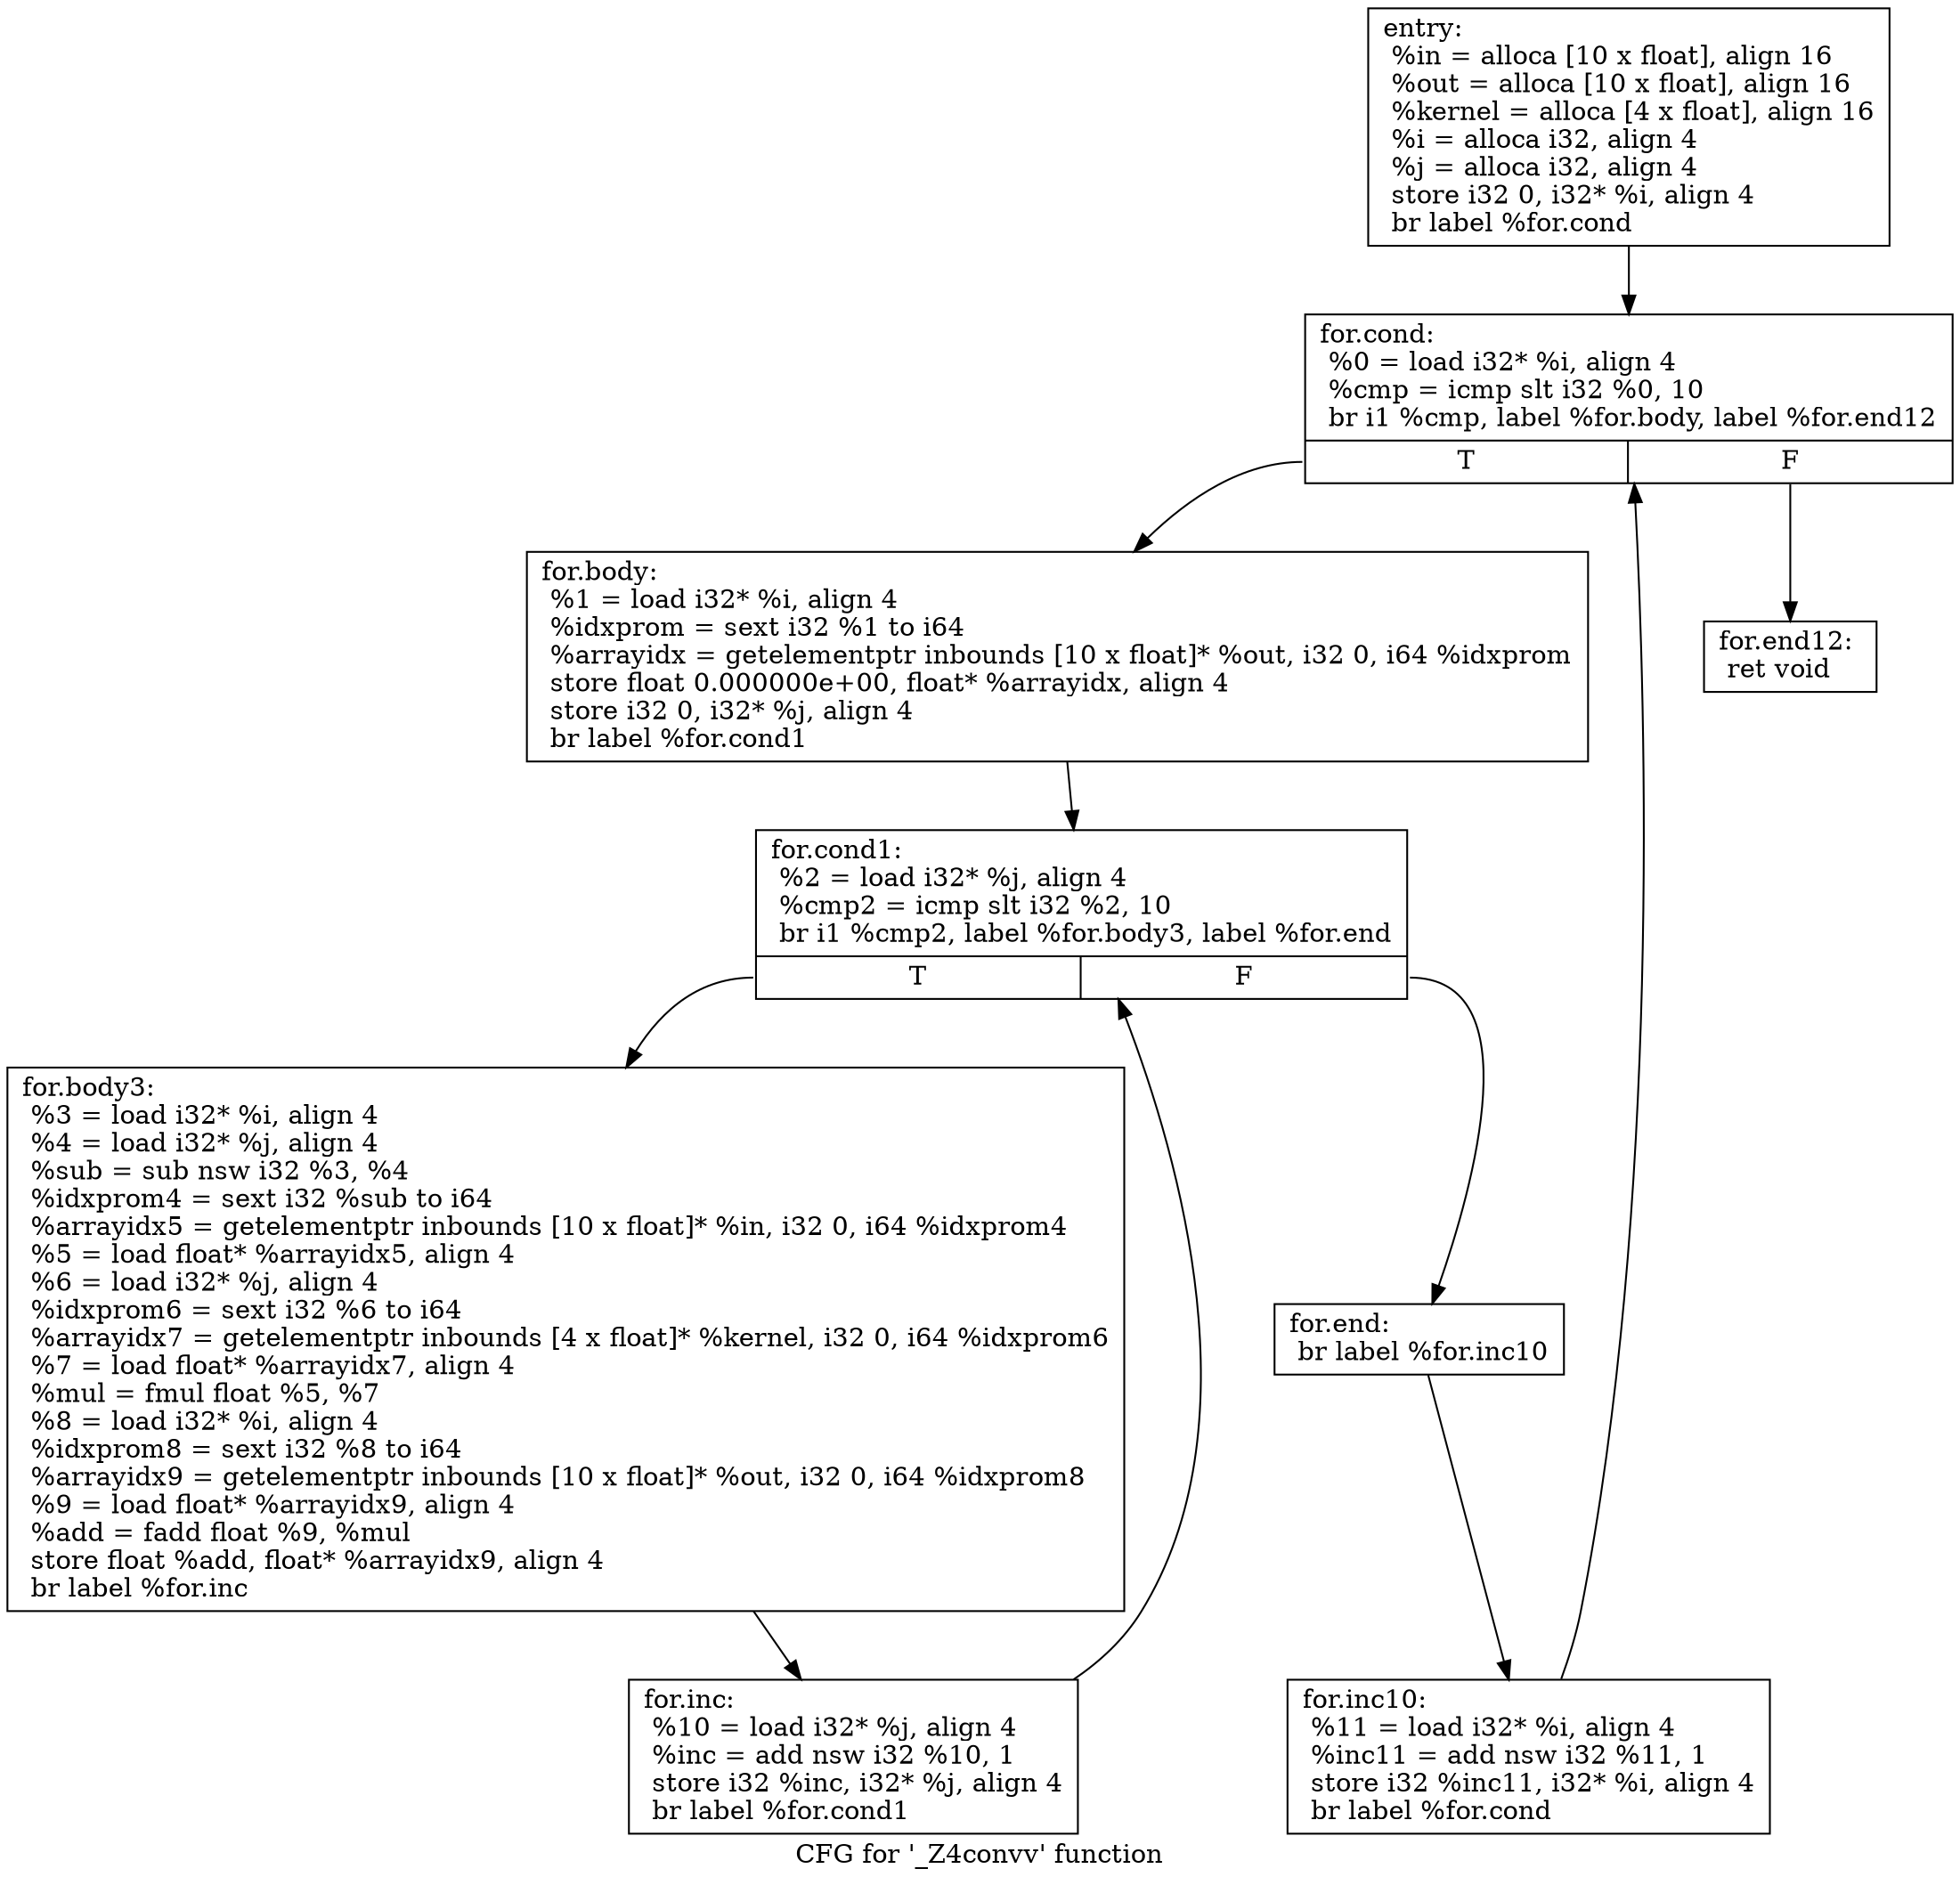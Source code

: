digraph "CFG for '_Z4convv' function" {
	label="CFG for '_Z4convv' function";

	Node0xf959e0 [shape=record,label="{entry:\l  %in = alloca [10 x float], align 16\l  %out = alloca [10 x float], align 16\l  %kernel = alloca [4 x float], align 16\l  %i = alloca i32, align 4\l  %j = alloca i32, align 4\l  store i32 0, i32* %i, align 4\l  br label %for.cond\l}"];
	Node0xf959e0 -> Node0xf983c0;
	Node0xf983c0 [shape=record,label="{for.cond:                                         \l  %0 = load i32* %i, align 4\l  %cmp = icmp slt i32 %0, 10\l  br i1 %cmp, label %for.body, label %for.end12\l|{<s0>T|<s1>F}}"];
	Node0xf983c0:s0 -> Node0xf98420;
	Node0xf983c0:s1 -> Node0xf97300;
	Node0xf98420 [shape=record,label="{for.body:                                         \l  %1 = load i32* %i, align 4\l  %idxprom = sext i32 %1 to i64\l  %arrayidx = getelementptr inbounds [10 x float]* %out, i32 0, i64 %idxprom\l  store float 0.000000e+00, float* %arrayidx, align 4\l  store i32 0, i32* %j, align 4\l  br label %for.cond1\l}"];
	Node0xf98420 -> Node0xf98480;
	Node0xf98480 [shape=record,label="{for.cond1:                                        \l  %2 = load i32* %j, align 4\l  %cmp2 = icmp slt i32 %2, 10\l  br i1 %cmp2, label %for.body3, label %for.end\l|{<s0>T|<s1>F}}"];
	Node0xf98480:s0 -> Node0xf984e0;
	Node0xf98480:s1 -> Node0xf97240;
	Node0xf984e0 [shape=record,label="{for.body3:                                        \l  %3 = load i32* %i, align 4\l  %4 = load i32* %j, align 4\l  %sub = sub nsw i32 %3, %4\l  %idxprom4 = sext i32 %sub to i64\l  %arrayidx5 = getelementptr inbounds [10 x float]* %in, i32 0, i64 %idxprom4\l  %5 = load float* %arrayidx5, align 4\l  %6 = load i32* %j, align 4\l  %idxprom6 = sext i32 %6 to i64\l  %arrayidx7 = getelementptr inbounds [4 x float]* %kernel, i32 0, i64 %idxprom6\l  %7 = load float* %arrayidx7, align 4\l  %mul = fmul float %5, %7\l  %8 = load i32* %i, align 4\l  %idxprom8 = sext i32 %8 to i64\l  %arrayidx9 = getelementptr inbounds [10 x float]* %out, i32 0, i64 %idxprom8\l  %9 = load float* %arrayidx9, align 4\l  %add = fadd float %9, %mul\l  store float %add, float* %arrayidx9, align 4\l  br label %for.inc\l}"];
	Node0xf984e0 -> Node0xf971e0;
	Node0xf971e0 [shape=record,label="{for.inc:                                          \l  %10 = load i32* %j, align 4\l  %inc = add nsw i32 %10, 1\l  store i32 %inc, i32* %j, align 4\l  br label %for.cond1\l}"];
	Node0xf971e0 -> Node0xf98480;
	Node0xf97240 [shape=record,label="{for.end:                                          \l  br label %for.inc10\l}"];
	Node0xf97240 -> Node0xf972a0;
	Node0xf972a0 [shape=record,label="{for.inc10:                                        \l  %11 = load i32* %i, align 4\l  %inc11 = add nsw i32 %11, 1\l  store i32 %inc11, i32* %i, align 4\l  br label %for.cond\l}"];
	Node0xf972a0 -> Node0xf983c0;
	Node0xf97300 [shape=record,label="{for.end12:                                        \l  ret void\l}"];
}
